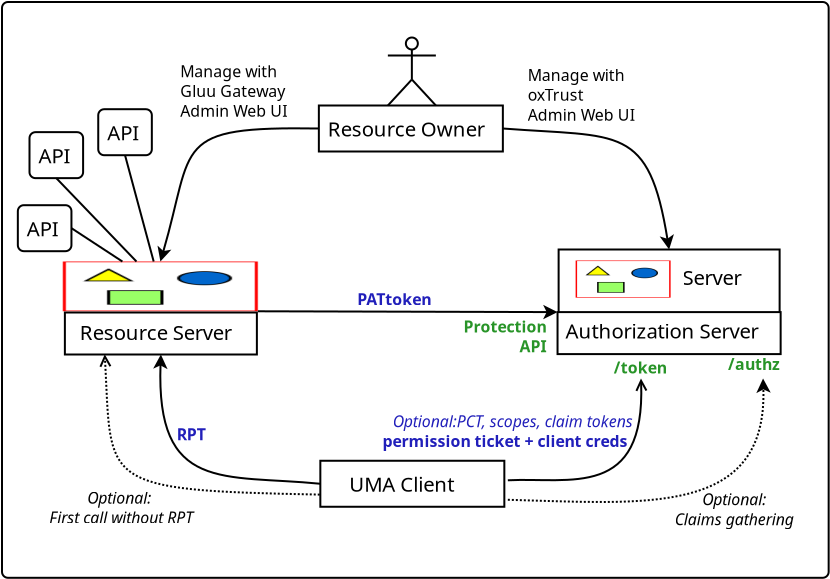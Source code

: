 <?xml version="1.0" encoding="UTF-8"?>
<dia:diagram xmlns:dia="http://www.lysator.liu.se/~alla/dia/">
  <dia:layer name="Background" visible="true" connectable="true" active="true">
    <dia:object type="Standard - Box" version="0" id="O0">
      <dia:attribute name="obj_pos">
        <dia:point val="-3.993,-7.875"/>
      </dia:attribute>
      <dia:attribute name="obj_bb">
        <dia:rectangle val="-4.043,-7.925;37.39,20.965"/>
      </dia:attribute>
      <dia:attribute name="elem_corner">
        <dia:point val="-3.993,-7.875"/>
      </dia:attribute>
      <dia:attribute name="elem_width">
        <dia:real val="41.333"/>
      </dia:attribute>
      <dia:attribute name="elem_height">
        <dia:real val="28.79"/>
      </dia:attribute>
      <dia:attribute name="show_background">
        <dia:boolean val="true"/>
      </dia:attribute>
      <dia:attribute name="corner_radius">
        <dia:real val="0.3"/>
      </dia:attribute>
    </dia:object>
    <dia:group>
      <dia:attribute name="meta">
        <dia:composite type="dict"/>
      </dia:attribute>
      <dia:attribute name="matrix"/>
      <dia:object type="Standard - Image" version="0" id="O1">
        <dia:attribute name="obj_pos">
          <dia:point val="-0.949,5.1"/>
        </dia:attribute>
        <dia:attribute name="obj_bb">
          <dia:rectangle val="-0.949,5.1;8.801,7.589"/>
        </dia:attribute>
        <dia:attribute name="elem_corner">
          <dia:point val="-0.949,5.1"/>
        </dia:attribute>
        <dia:attribute name="elem_width">
          <dia:real val="9.75"/>
        </dia:attribute>
        <dia:attribute name="elem_height">
          <dia:real val="2.489"/>
        </dia:attribute>
        <dia:attribute name="draw_border">
          <dia:boolean val="false"/>
        </dia:attribute>
        <dia:attribute name="keep_aspect">
          <dia:boolean val="true"/>
        </dia:attribute>
        <dia:attribute name="file">
          <dia:string>#/home/mike/Pictures/gg-logo.png#</dia:string>
        </dia:attribute>
      </dia:object>
      <dia:object type="Standard - Box" version="0" id="O2">
        <dia:attribute name="obj_pos">
          <dia:point val="-0.849,7.65"/>
        </dia:attribute>
        <dia:attribute name="obj_bb">
          <dia:rectangle val="-0.899,7.6;8.801,9.8"/>
        </dia:attribute>
        <dia:attribute name="elem_corner">
          <dia:point val="-0.849,7.65"/>
        </dia:attribute>
        <dia:attribute name="elem_width">
          <dia:real val="9.6"/>
        </dia:attribute>
        <dia:attribute name="elem_height">
          <dia:real val="2.1"/>
        </dia:attribute>
        <dia:attribute name="show_background">
          <dia:boolean val="true"/>
        </dia:attribute>
      </dia:object>
      <dia:object type="Standard - Text" version="1" id="O3">
        <dia:attribute name="obj_pos">
          <dia:point val="-0.104,9.023"/>
        </dia:attribute>
        <dia:attribute name="obj_bb">
          <dia:rectangle val="-0.104,8.08;8.203,9.262"/>
        </dia:attribute>
        <dia:attribute name="text">
          <dia:composite type="text">
            <dia:attribute name="string">
              <dia:string>#Resource Server#</dia:string>
            </dia:attribute>
            <dia:attribute name="font">
              <dia:font family="sans" style="0" name="Helvetica"/>
            </dia:attribute>
            <dia:attribute name="height">
              <dia:real val="1.27"/>
            </dia:attribute>
            <dia:attribute name="pos">
              <dia:point val="-0.104,9.023"/>
            </dia:attribute>
            <dia:attribute name="color">
              <dia:color val="#000000ff"/>
            </dia:attribute>
            <dia:attribute name="alignment">
              <dia:enum val="0"/>
            </dia:attribute>
          </dia:composite>
        </dia:attribute>
        <dia:attribute name="valign">
          <dia:enum val="3"/>
        </dia:attribute>
      </dia:object>
    </dia:group>
    <dia:group>
      <dia:attribute name="meta">
        <dia:composite type="dict"/>
      </dia:attribute>
      <dia:attribute name="matrix"/>
      <dia:object type="Standard - Box" version="0" id="O4">
        <dia:attribute name="obj_pos">
          <dia:point val="23.838,4.5"/>
        </dia:attribute>
        <dia:attribute name="obj_bb">
          <dia:rectangle val="23.788,4.45;34.938,9.7"/>
        </dia:attribute>
        <dia:attribute name="elem_corner">
          <dia:point val="23.838,4.5"/>
        </dia:attribute>
        <dia:attribute name="elem_width">
          <dia:real val="11.05"/>
        </dia:attribute>
        <dia:attribute name="elem_height">
          <dia:real val="5.15"/>
        </dia:attribute>
        <dia:attribute name="show_background">
          <dia:boolean val="true"/>
        </dia:attribute>
      </dia:object>
      <dia:object type="Standard - Image" version="0" id="O5">
        <dia:attribute name="obj_pos">
          <dia:point val="24.688,5.05"/>
        </dia:attribute>
        <dia:attribute name="obj_bb">
          <dia:rectangle val="24.688,5.05;29.438,6.907"/>
        </dia:attribute>
        <dia:attribute name="elem_corner">
          <dia:point val="24.688,5.05"/>
        </dia:attribute>
        <dia:attribute name="elem_width">
          <dia:real val="4.75"/>
        </dia:attribute>
        <dia:attribute name="elem_height">
          <dia:real val="1.857"/>
        </dia:attribute>
        <dia:attribute name="draw_border">
          <dia:boolean val="false"/>
        </dia:attribute>
        <dia:attribute name="keep_aspect">
          <dia:boolean val="true"/>
        </dia:attribute>
        <dia:attribute name="file">
          <dia:string>#/home/mike/Pictures/Gluu.jpg#</dia:string>
        </dia:attribute>
      </dia:object>
      <dia:group>
        <dia:attribute name="meta">
          <dia:composite type="dict"/>
        </dia:attribute>
        <dia:attribute name="matrix"/>
        <dia:object type="Standard - Box" version="0" id="O6">
          <dia:attribute name="obj_pos">
            <dia:point val="23.784,7.63"/>
          </dia:attribute>
          <dia:attribute name="obj_bb">
            <dia:rectangle val="23.733,7.58;34.988,9.78"/>
          </dia:attribute>
          <dia:attribute name="elem_corner">
            <dia:point val="23.784,7.63"/>
          </dia:attribute>
          <dia:attribute name="elem_width">
            <dia:real val="11.155"/>
          </dia:attribute>
          <dia:attribute name="elem_height">
            <dia:real val="2.1"/>
          </dia:attribute>
          <dia:attribute name="show_background">
            <dia:boolean val="true"/>
          </dia:attribute>
        </dia:object>
        <dia:object type="Standard - Text" version="1" id="O7">
          <dia:attribute name="obj_pos">
            <dia:point val="24.178,8.953"/>
          </dia:attribute>
          <dia:attribute name="obj_bb">
            <dia:rectangle val="24.178,8.01;34.626,9.193"/>
          </dia:attribute>
          <dia:attribute name="text">
            <dia:composite type="text">
              <dia:attribute name="string">
                <dia:string>#Authorization Server#</dia:string>
              </dia:attribute>
              <dia:attribute name="font">
                <dia:font family="sans" style="0" name="Helvetica"/>
              </dia:attribute>
              <dia:attribute name="height">
                <dia:real val="1.27"/>
              </dia:attribute>
              <dia:attribute name="pos">
                <dia:point val="24.178,8.953"/>
              </dia:attribute>
              <dia:attribute name="color">
                <dia:color val="#000000ff"/>
              </dia:attribute>
              <dia:attribute name="alignment">
                <dia:enum val="0"/>
              </dia:attribute>
            </dia:composite>
          </dia:attribute>
          <dia:attribute name="valign">
            <dia:enum val="3"/>
          </dia:attribute>
        </dia:object>
      </dia:group>
      <dia:object type="Standard - Text" version="1" id="O8">
        <dia:attribute name="obj_pos">
          <dia:point val="30.033,6.272"/>
        </dia:attribute>
        <dia:attribute name="obj_bb">
          <dia:rectangle val="30.033,5.33;33.363,6.513"/>
        </dia:attribute>
        <dia:attribute name="text">
          <dia:composite type="text">
            <dia:attribute name="string">
              <dia:string>#Server#</dia:string>
            </dia:attribute>
            <dia:attribute name="font">
              <dia:font family="sans" style="0" name="Helvetica"/>
            </dia:attribute>
            <dia:attribute name="height">
              <dia:real val="1.27"/>
            </dia:attribute>
            <dia:attribute name="pos">
              <dia:point val="30.033,6.272"/>
            </dia:attribute>
            <dia:attribute name="color">
              <dia:color val="#000000ff"/>
            </dia:attribute>
            <dia:attribute name="alignment">
              <dia:enum val="0"/>
            </dia:attribute>
          </dia:composite>
        </dia:attribute>
        <dia:attribute name="valign">
          <dia:enum val="3"/>
        </dia:attribute>
      </dia:object>
    </dia:group>
    <dia:group>
      <dia:attribute name="meta">
        <dia:composite type="dict"/>
      </dia:attribute>
      <dia:attribute name="matrix"/>
      <dia:object type="Standard - Box" version="0" id="O9">
        <dia:attribute name="obj_pos">
          <dia:point val="11.85,-2.7"/>
        </dia:attribute>
        <dia:attribute name="obj_bb">
          <dia:rectangle val="11.8,-2.75;21.1,-0.35"/>
        </dia:attribute>
        <dia:attribute name="elem_corner">
          <dia:point val="11.85,-2.7"/>
        </dia:attribute>
        <dia:attribute name="elem_width">
          <dia:real val="9.2"/>
        </dia:attribute>
        <dia:attribute name="elem_height">
          <dia:real val="2.3"/>
        </dia:attribute>
        <dia:attribute name="show_background">
          <dia:boolean val="true"/>
        </dia:attribute>
      </dia:object>
      <dia:object type="UML - Actor" version="0" id="O10">
        <dia:attribute name="obj_pos">
          <dia:point val="16.5,-4"/>
        </dia:attribute>
        <dia:attribute name="obj_bb">
          <dia:rectangle val="15.2,-6.75;17.8,-1.25"/>
        </dia:attribute>
        <dia:attribute name="meta">
          <dia:composite type="dict"/>
        </dia:attribute>
        <dia:attribute name="elem_corner">
          <dia:point val="15.25,-6.7"/>
        </dia:attribute>
        <dia:attribute name="elem_width">
          <dia:real val="2.5"/>
        </dia:attribute>
        <dia:attribute name="elem_height">
          <dia:real val="5.4"/>
        </dia:attribute>
        <dia:attribute name="text">
          <dia:composite type="text">
            <dia:attribute name="string">
              <dia:string>##</dia:string>
            </dia:attribute>
            <dia:attribute name="font">
              <dia:font family="sans" style="0" name="Helvetica"/>
            </dia:attribute>
            <dia:attribute name="height">
              <dia:real val="0.8"/>
            </dia:attribute>
            <dia:attribute name="pos">
              <dia:point val="16.5,-1.505"/>
            </dia:attribute>
            <dia:attribute name="color">
              <dia:color val="#000000ff"/>
            </dia:attribute>
            <dia:attribute name="alignment">
              <dia:enum val="1"/>
            </dia:attribute>
          </dia:composite>
        </dia:attribute>
        <dia:attribute name="line_width">
          <dia:real val="0.1"/>
        </dia:attribute>
        <dia:attribute name="line_colour">
          <dia:color val="#000000ff"/>
        </dia:attribute>
        <dia:attribute name="fill_colour">
          <dia:color val="#ffffffff"/>
        </dia:attribute>
      </dia:object>
      <dia:object type="Standard - Text" version="1" id="O11">
        <dia:attribute name="obj_pos">
          <dia:point val="12.3,-1.15"/>
        </dia:attribute>
        <dia:attribute name="obj_bb">
          <dia:rectangle val="12.3,-2.092;20.593,-0.91"/>
        </dia:attribute>
        <dia:attribute name="text">
          <dia:composite type="text">
            <dia:attribute name="string">
              <dia:string>#Resource Owner#</dia:string>
            </dia:attribute>
            <dia:attribute name="font">
              <dia:font family="sans" style="0" name="Helvetica"/>
            </dia:attribute>
            <dia:attribute name="height">
              <dia:real val="1.27"/>
            </dia:attribute>
            <dia:attribute name="pos">
              <dia:point val="12.3,-1.15"/>
            </dia:attribute>
            <dia:attribute name="color">
              <dia:color val="#000000ff"/>
            </dia:attribute>
            <dia:attribute name="alignment">
              <dia:enum val="0"/>
            </dia:attribute>
          </dia:composite>
        </dia:attribute>
        <dia:attribute name="valign">
          <dia:enum val="3"/>
        </dia:attribute>
      </dia:object>
    </dia:group>
    <dia:object type="Standard - BezierLine" version="0" id="O12">
      <dia:attribute name="obj_pos">
        <dia:point val="11.85,-1.55"/>
      </dia:attribute>
      <dia:attribute name="obj_bb">
        <dia:rectangle val="3.781,-1.609;11.901,5.1"/>
      </dia:attribute>
      <dia:attribute name="bez_points">
        <dia:point val="11.85,-1.55"/>
        <dia:point val="4.424,-1.664"/>
        <dia:point val="5.646,-0.791"/>
        <dia:point val="3.926,5.1"/>
      </dia:attribute>
      <dia:attribute name="corner_types">
        <dia:enum val="0"/>
        <dia:enum val="0"/>
      </dia:attribute>
      <dia:attribute name="end_arrow">
        <dia:enum val="22"/>
      </dia:attribute>
      <dia:attribute name="end_arrow_length">
        <dia:real val="0.5"/>
      </dia:attribute>
      <dia:attribute name="end_arrow_width">
        <dia:real val="0.5"/>
      </dia:attribute>
      <dia:connections>
        <dia:connection handle="0" to="O9" connection="3"/>
        <dia:connection handle="3" to="O1" connection="1"/>
      </dia:connections>
    </dia:object>
    <dia:object type="Standard - Text" version="1" id="O13">
      <dia:attribute name="obj_pos">
        <dia:point val="4.915,-4.117"/>
      </dia:attribute>
      <dia:attribute name="obj_bb">
        <dia:rectangle val="4.915,-4.852;10.508,-1.947"/>
      </dia:attribute>
      <dia:attribute name="text">
        <dia:composite type="text">
          <dia:attribute name="string">
            <dia:string>#Manage with
Gluu Gateway
Admin Web UI#</dia:string>
          </dia:attribute>
          <dia:attribute name="font">
            <dia:font family="sans" style="0" name="Helvetica"/>
          </dia:attribute>
          <dia:attribute name="height">
            <dia:real val="0.991"/>
          </dia:attribute>
          <dia:attribute name="pos">
            <dia:point val="4.915,-4.117"/>
          </dia:attribute>
          <dia:attribute name="color">
            <dia:color val="#000000ff"/>
          </dia:attribute>
          <dia:attribute name="alignment">
            <dia:enum val="0"/>
          </dia:attribute>
        </dia:composite>
      </dia:attribute>
      <dia:attribute name="valign">
        <dia:enum val="3"/>
      </dia:attribute>
    </dia:object>
    <dia:object type="Standard - BezierLine" version="0" id="O14">
      <dia:attribute name="obj_pos">
        <dia:point val="21.05,-1.55"/>
      </dia:attribute>
      <dia:attribute name="obj_bb">
        <dia:rectangle val="20.996,-1.604;29.605,4.5"/>
      </dia:attribute>
      <dia:attribute name="bez_points">
        <dia:point val="21.05,-1.55"/>
        <dia:point val="26.902,-1.097"/>
        <dia:point val="28.343,-1.795"/>
        <dia:point val="29.363,4.5"/>
      </dia:attribute>
      <dia:attribute name="corner_types">
        <dia:enum val="0"/>
        <dia:enum val="0"/>
      </dia:attribute>
      <dia:attribute name="end_arrow">
        <dia:enum val="22"/>
      </dia:attribute>
      <dia:attribute name="end_arrow_length">
        <dia:real val="0.5"/>
      </dia:attribute>
      <dia:attribute name="end_arrow_width">
        <dia:real val="0.5"/>
      </dia:attribute>
      <dia:connections>
        <dia:connection handle="0" to="O9" connection="4"/>
        <dia:connection handle="3" to="O4" connection="1"/>
      </dia:connections>
    </dia:object>
    <dia:object type="Standard - Text" version="1" id="O15">
      <dia:attribute name="obj_pos">
        <dia:point val="22.29,-3.926"/>
      </dia:attribute>
      <dia:attribute name="obj_bb">
        <dia:rectangle val="22.29,-4.661;27.858,-1.756"/>
      </dia:attribute>
      <dia:attribute name="text">
        <dia:composite type="text">
          <dia:attribute name="string">
            <dia:string>#Manage with
oxTrust 
Admin Web UI#</dia:string>
          </dia:attribute>
          <dia:attribute name="font">
            <dia:font family="sans" style="0" name="Helvetica"/>
          </dia:attribute>
          <dia:attribute name="height">
            <dia:real val="0.991"/>
          </dia:attribute>
          <dia:attribute name="pos">
            <dia:point val="22.29,-3.926"/>
          </dia:attribute>
          <dia:attribute name="color">
            <dia:color val="#000000ff"/>
          </dia:attribute>
          <dia:attribute name="alignment">
            <dia:enum val="0"/>
          </dia:attribute>
        </dia:composite>
      </dia:attribute>
      <dia:attribute name="valign">
        <dia:enum val="3"/>
      </dia:attribute>
    </dia:object>
    <dia:object type="Standard - Line" version="0" id="O16">
      <dia:attribute name="obj_pos">
        <dia:point val="8.801,7.589"/>
      </dia:attribute>
      <dia:attribute name="obj_bb">
        <dia:rectangle val="8.751,7.266;23.834,7.99"/>
      </dia:attribute>
      <dia:attribute name="conn_endpoints">
        <dia:point val="8.801,7.589"/>
        <dia:point val="23.784,7.63"/>
      </dia:attribute>
      <dia:attribute name="numcp">
        <dia:int val="1"/>
      </dia:attribute>
      <dia:attribute name="end_arrow">
        <dia:enum val="22"/>
      </dia:attribute>
      <dia:attribute name="end_arrow_length">
        <dia:real val="0.5"/>
      </dia:attribute>
      <dia:attribute name="end_arrow_width">
        <dia:real val="0.5"/>
      </dia:attribute>
      <dia:connections>
        <dia:connection handle="0" to="O1" connection="7"/>
        <dia:connection handle="1" to="O6" connection="0"/>
      </dia:connections>
    </dia:object>
    <dia:object type="Standard - Text" version="1" id="O17">
      <dia:attribute name="obj_pos">
        <dia:point val="13.768,7.283"/>
      </dia:attribute>
      <dia:attribute name="obj_bb">
        <dia:rectangle val="13.768,6.548;17.898,7.471"/>
      </dia:attribute>
      <dia:attribute name="text">
        <dia:composite type="text">
          <dia:attribute name="string">
            <dia:string>#PATtoken#</dia:string>
          </dia:attribute>
          <dia:attribute name="font">
            <dia:font family="sans" style="80" name="Helvetica-Bold"/>
          </dia:attribute>
          <dia:attribute name="height">
            <dia:real val="0.991"/>
          </dia:attribute>
          <dia:attribute name="pos">
            <dia:point val="13.768,7.283"/>
          </dia:attribute>
          <dia:attribute name="color">
            <dia:color val="#211fbaff"/>
          </dia:attribute>
          <dia:attribute name="alignment">
            <dia:enum val="0"/>
          </dia:attribute>
        </dia:composite>
      </dia:attribute>
      <dia:attribute name="valign">
        <dia:enum val="3"/>
      </dia:attribute>
    </dia:object>
    <dia:object type="Standard - Text" version="1" id="O18">
      <dia:attribute name="obj_pos">
        <dia:point val="4.74,14.04"/>
      </dia:attribute>
      <dia:attribute name="obj_bb">
        <dia:rectangle val="4.74,13.305;6.47,14.227"/>
      </dia:attribute>
      <dia:attribute name="text">
        <dia:composite type="text">
          <dia:attribute name="string">
            <dia:string>#RPT#</dia:string>
          </dia:attribute>
          <dia:attribute name="font">
            <dia:font family="sans" style="80" name="Helvetica-Bold"/>
          </dia:attribute>
          <dia:attribute name="height">
            <dia:real val="0.991"/>
          </dia:attribute>
          <dia:attribute name="pos">
            <dia:point val="4.74,14.04"/>
          </dia:attribute>
          <dia:attribute name="color">
            <dia:color val="#211fbaff"/>
          </dia:attribute>
          <dia:attribute name="alignment">
            <dia:enum val="0"/>
          </dia:attribute>
        </dia:composite>
      </dia:attribute>
      <dia:attribute name="valign">
        <dia:enum val="3"/>
      </dia:attribute>
    </dia:object>
    <dia:group>
      <dia:attribute name="meta">
        <dia:composite type="dict"/>
      </dia:attribute>
      <dia:attribute name="matrix"/>
      <dia:object type="Standard - Box" version="0" id="O19">
        <dia:attribute name="obj_pos">
          <dia:point val="11.924,15.063"/>
        </dia:attribute>
        <dia:attribute name="obj_bb">
          <dia:rectangle val="11.874,15.013;21.174,17.413"/>
        </dia:attribute>
        <dia:attribute name="elem_corner">
          <dia:point val="11.924,15.063"/>
        </dia:attribute>
        <dia:attribute name="elem_width">
          <dia:real val="9.2"/>
        </dia:attribute>
        <dia:attribute name="elem_height">
          <dia:real val="2.3"/>
        </dia:attribute>
        <dia:attribute name="show_background">
          <dia:boolean val="true"/>
        </dia:attribute>
      </dia:object>
      <dia:object type="Standard - Text" version="1" id="O20">
        <dia:attribute name="obj_pos">
          <dia:point val="13.374,16.613"/>
        </dia:attribute>
        <dia:attribute name="obj_bb">
          <dia:rectangle val="13.374,15.671;18.947,16.853"/>
        </dia:attribute>
        <dia:attribute name="text">
          <dia:composite type="text">
            <dia:attribute name="string">
              <dia:string>#UMA Client#</dia:string>
            </dia:attribute>
            <dia:attribute name="font">
              <dia:font family="sans" style="0" name="Helvetica"/>
            </dia:attribute>
            <dia:attribute name="height">
              <dia:real val="1.27"/>
            </dia:attribute>
            <dia:attribute name="pos">
              <dia:point val="13.374,16.613"/>
            </dia:attribute>
            <dia:attribute name="color">
              <dia:color val="#000000ff"/>
            </dia:attribute>
            <dia:attribute name="alignment">
              <dia:enum val="0"/>
            </dia:attribute>
          </dia:composite>
        </dia:attribute>
        <dia:attribute name="valign">
          <dia:enum val="3"/>
        </dia:attribute>
      </dia:object>
    </dia:group>
    <dia:object type="Standard - BezierLine" version="0" id="O21">
      <dia:attribute name="obj_pos">
        <dia:point val="21.299,17.014"/>
      </dia:attribute>
      <dia:attribute name="obj_bb">
        <dia:rectangle val="21.247,10.95;34.445,17.176"/>
      </dia:attribute>
      <dia:attribute name="bez_points">
        <dia:point val="21.299,17.014"/>
        <dia:point val="28.13,17.191"/>
        <dia:point val="34.278,17.89"/>
        <dia:point val="34.06,10.95"/>
      </dia:attribute>
      <dia:attribute name="corner_types">
        <dia:enum val="0"/>
        <dia:enum val="0"/>
      </dia:attribute>
      <dia:attribute name="line_style">
        <dia:enum val="4"/>
      </dia:attribute>
      <dia:attribute name="end_arrow">
        <dia:enum val="22"/>
      </dia:attribute>
      <dia:attribute name="end_arrow_length">
        <dia:real val="0.5"/>
      </dia:attribute>
      <dia:attribute name="end_arrow_width">
        <dia:real val="0.5"/>
      </dia:attribute>
    </dia:object>
    <dia:object type="Standard - BezierLine" version="0" id="O22">
      <dia:attribute name="obj_pos">
        <dia:point val="11.924,16.213"/>
      </dia:attribute>
      <dia:attribute name="obj_bb">
        <dia:rectangle val="3.563,9.75;11.979,16.268"/>
      </dia:attribute>
      <dia:attribute name="bez_points">
        <dia:point val="11.924,16.213"/>
        <dia:point val="7.079,15.733"/>
        <dia:point val="3.701,16.7"/>
        <dia:point val="3.951,9.75"/>
      </dia:attribute>
      <dia:attribute name="corner_types">
        <dia:enum val="0"/>
        <dia:enum val="0"/>
      </dia:attribute>
      <dia:attribute name="end_arrow">
        <dia:enum val="22"/>
      </dia:attribute>
      <dia:attribute name="end_arrow_length">
        <dia:real val="0.5"/>
      </dia:attribute>
      <dia:attribute name="end_arrow_width">
        <dia:real val="0.5"/>
      </dia:attribute>
      <dia:connections>
        <dia:connection handle="0" to="O19" connection="3"/>
        <dia:connection handle="3" to="O2" connection="6"/>
      </dia:connections>
    </dia:object>
    <dia:object type="Standard - Text" version="1" id="O23">
      <dia:attribute name="obj_pos">
        <dia:point val="5.632,17.494"/>
      </dia:attribute>
      <dia:attribute name="obj_bb">
        <dia:rectangle val="5.632,16.759;5.632,17.681"/>
      </dia:attribute>
      <dia:attribute name="text">
        <dia:composite type="text">
          <dia:attribute name="string">
            <dia:string>##</dia:string>
          </dia:attribute>
          <dia:attribute name="font">
            <dia:font family="sans" style="80" name="Helvetica-Bold"/>
          </dia:attribute>
          <dia:attribute name="height">
            <dia:real val="0.991"/>
          </dia:attribute>
          <dia:attribute name="pos">
            <dia:point val="5.632,17.494"/>
          </dia:attribute>
          <dia:attribute name="color">
            <dia:color val="#000000ff"/>
          </dia:attribute>
          <dia:attribute name="alignment">
            <dia:enum val="0"/>
          </dia:attribute>
        </dia:composite>
      </dia:attribute>
      <dia:attribute name="valign">
        <dia:enum val="3"/>
      </dia:attribute>
    </dia:object>
    <dia:object type="Standard - BezierLine" version="0" id="O24">
      <dia:attribute name="obj_pos">
        <dia:point val="11.894,16.755"/>
      </dia:attribute>
      <dia:attribute name="obj_bb">
        <dia:rectangle val="0.85,9.74;11.945,16.806"/>
      </dia:attribute>
      <dia:attribute name="bez_points">
        <dia:point val="11.894,16.755"/>
        <dia:point val="0.714,16.537"/>
        <dia:point val="1.5,16.275"/>
        <dia:point val="1.145,9.74"/>
      </dia:attribute>
      <dia:attribute name="corner_types">
        <dia:enum val="0"/>
        <dia:enum val="0"/>
      </dia:attribute>
      <dia:attribute name="line_style">
        <dia:enum val="4"/>
      </dia:attribute>
      <dia:attribute name="end_arrow">
        <dia:enum val="1"/>
      </dia:attribute>
      <dia:attribute name="end_arrow_length">
        <dia:real val="0.5"/>
      </dia:attribute>
      <dia:attribute name="end_arrow_width">
        <dia:real val="0.5"/>
      </dia:attribute>
    </dia:object>
    <dia:group>
      <dia:attribute name="meta">
        <dia:composite type="dict"/>
      </dia:attribute>
      <dia:attribute name="matrix"/>
      <dia:object type="Standard - Box" version="0" id="O25">
        <dia:attribute name="obj_pos">
          <dia:point val="-2.618,-1.367"/>
        </dia:attribute>
        <dia:attribute name="obj_bb">
          <dia:rectangle val="-2.668,-1.417;0.112,0.983"/>
        </dia:attribute>
        <dia:attribute name="elem_corner">
          <dia:point val="-2.618,-1.367"/>
        </dia:attribute>
        <dia:attribute name="elem_width">
          <dia:real val="2.68"/>
        </dia:attribute>
        <dia:attribute name="elem_height">
          <dia:real val="2.3"/>
        </dia:attribute>
        <dia:attribute name="show_background">
          <dia:boolean val="true"/>
        </dia:attribute>
        <dia:attribute name="corner_radius">
          <dia:real val="0.3"/>
        </dia:attribute>
      </dia:object>
      <dia:object type="Standard - Text" version="1" id="O26">
        <dia:attribute name="obj_pos">
          <dia:point val="-2.168,0.183"/>
        </dia:attribute>
        <dia:attribute name="obj_bb">
          <dia:rectangle val="-2.168,-0.76;-0.56,0.423"/>
        </dia:attribute>
        <dia:attribute name="text">
          <dia:composite type="text">
            <dia:attribute name="string">
              <dia:string>#API#</dia:string>
            </dia:attribute>
            <dia:attribute name="font">
              <dia:font family="sans" style="0" name="Helvetica"/>
            </dia:attribute>
            <dia:attribute name="height">
              <dia:real val="1.27"/>
            </dia:attribute>
            <dia:attribute name="pos">
              <dia:point val="-2.168,0.183"/>
            </dia:attribute>
            <dia:attribute name="color">
              <dia:color val="#000000ff"/>
            </dia:attribute>
            <dia:attribute name="alignment">
              <dia:enum val="0"/>
            </dia:attribute>
          </dia:composite>
        </dia:attribute>
        <dia:attribute name="valign">
          <dia:enum val="3"/>
        </dia:attribute>
      </dia:object>
    </dia:group>
    <dia:group>
      <dia:attribute name="meta">
        <dia:composite type="dict"/>
      </dia:attribute>
      <dia:attribute name="matrix"/>
      <dia:object type="Standard - Box" version="0" id="O27">
        <dia:attribute name="obj_pos">
          <dia:point val="-3.201,2.284"/>
        </dia:attribute>
        <dia:attribute name="obj_bb">
          <dia:rectangle val="-3.251,2.234;-0.471,4.634"/>
        </dia:attribute>
        <dia:attribute name="elem_corner">
          <dia:point val="-3.201,2.284"/>
        </dia:attribute>
        <dia:attribute name="elem_width">
          <dia:real val="2.68"/>
        </dia:attribute>
        <dia:attribute name="elem_height">
          <dia:real val="2.3"/>
        </dia:attribute>
        <dia:attribute name="show_background">
          <dia:boolean val="true"/>
        </dia:attribute>
        <dia:attribute name="corner_radius">
          <dia:real val="0.3"/>
        </dia:attribute>
      </dia:object>
      <dia:object type="Standard - Text" version="1" id="O28">
        <dia:attribute name="obj_pos">
          <dia:point val="-2.751,3.834"/>
        </dia:attribute>
        <dia:attribute name="obj_bb">
          <dia:rectangle val="-2.751,2.892;-1.144,4.074"/>
        </dia:attribute>
        <dia:attribute name="text">
          <dia:composite type="text">
            <dia:attribute name="string">
              <dia:string>#API#</dia:string>
            </dia:attribute>
            <dia:attribute name="font">
              <dia:font family="sans" style="0" name="Helvetica"/>
            </dia:attribute>
            <dia:attribute name="height">
              <dia:real val="1.27"/>
            </dia:attribute>
            <dia:attribute name="pos">
              <dia:point val="-2.751,3.834"/>
            </dia:attribute>
            <dia:attribute name="color">
              <dia:color val="#000000ff"/>
            </dia:attribute>
            <dia:attribute name="alignment">
              <dia:enum val="0"/>
            </dia:attribute>
          </dia:composite>
        </dia:attribute>
        <dia:attribute name="valign">
          <dia:enum val="3"/>
        </dia:attribute>
      </dia:object>
    </dia:group>
    <dia:object type="Standard - Line" version="0" id="O29">
      <dia:attribute name="obj_pos">
        <dia:point val="-0.521,3.434"/>
      </dia:attribute>
      <dia:attribute name="obj_bb">
        <dia:rectangle val="-0.591,3.365;2.097,5.172"/>
      </dia:attribute>
      <dia:attribute name="conn_endpoints">
        <dia:point val="-0.521,3.434"/>
        <dia:point val="2.028,5.103"/>
      </dia:attribute>
      <dia:attribute name="numcp">
        <dia:int val="1"/>
      </dia:attribute>
      <dia:connections>
        <dia:connection handle="0" to="O27" connection="4"/>
        <dia:connection handle="1" to="O1" connection="8"/>
      </dia:connections>
    </dia:object>
    <dia:object type="Standard - Line" version="0" id="O30">
      <dia:attribute name="obj_pos">
        <dia:point val="-1.278,0.933"/>
      </dia:attribute>
      <dia:attribute name="obj_bb">
        <dia:rectangle val="-1.348,0.862;2.799,5.17"/>
      </dia:attribute>
      <dia:attribute name="conn_endpoints">
        <dia:point val="-1.278,0.933"/>
        <dia:point val="2.729,5.1"/>
      </dia:attribute>
      <dia:attribute name="numcp">
        <dia:int val="1"/>
      </dia:attribute>
      <dia:connections>
        <dia:connection handle="0" to="O25" connection="6"/>
        <dia:connection handle="1" to="O1" connection="8"/>
      </dia:connections>
    </dia:object>
    <dia:object type="Standard - Line" version="0" id="O31">
      <dia:attribute name="obj_pos">
        <dia:point val="2.159,-0.214"/>
      </dia:attribute>
      <dia:attribute name="obj_bb">
        <dia:rectangle val="2.098,-0.276;3.652,5.161"/>
      </dia:attribute>
      <dia:attribute name="conn_endpoints">
        <dia:point val="2.159,-0.214"/>
        <dia:point val="3.59,5.1"/>
      </dia:attribute>
      <dia:attribute name="numcp">
        <dia:int val="1"/>
      </dia:attribute>
      <dia:connections>
        <dia:connection handle="0" to="O32" connection="6"/>
        <dia:connection handle="1" to="O1" connection="8"/>
      </dia:connections>
    </dia:object>
    <dia:group>
      <dia:attribute name="meta">
        <dia:composite type="dict"/>
      </dia:attribute>
      <dia:attribute name="matrix"/>
      <dia:object type="Standard - Box" version="0" id="O32">
        <dia:attribute name="obj_pos">
          <dia:point val="0.819,-2.514"/>
        </dia:attribute>
        <dia:attribute name="obj_bb">
          <dia:rectangle val="0.769,-2.564;3.549,-0.164"/>
        </dia:attribute>
        <dia:attribute name="elem_corner">
          <dia:point val="0.819,-2.514"/>
        </dia:attribute>
        <dia:attribute name="elem_width">
          <dia:real val="2.68"/>
        </dia:attribute>
        <dia:attribute name="elem_height">
          <dia:real val="2.3"/>
        </dia:attribute>
        <dia:attribute name="show_background">
          <dia:boolean val="true"/>
        </dia:attribute>
        <dia:attribute name="corner_radius">
          <dia:real val="0.3"/>
        </dia:attribute>
      </dia:object>
      <dia:object type="Standard - Text" version="1" id="O33">
        <dia:attribute name="obj_pos">
          <dia:point val="1.269,-0.964"/>
        </dia:attribute>
        <dia:attribute name="obj_bb">
          <dia:rectangle val="1.269,-1.907;2.877,-0.724"/>
        </dia:attribute>
        <dia:attribute name="text">
          <dia:composite type="text">
            <dia:attribute name="string">
              <dia:string>#API#</dia:string>
            </dia:attribute>
            <dia:attribute name="font">
              <dia:font family="sans" style="0" name="Helvetica"/>
            </dia:attribute>
            <dia:attribute name="height">
              <dia:real val="1.27"/>
            </dia:attribute>
            <dia:attribute name="pos">
              <dia:point val="1.269,-0.964"/>
            </dia:attribute>
            <dia:attribute name="color">
              <dia:color val="#000000ff"/>
            </dia:attribute>
            <dia:attribute name="alignment">
              <dia:enum val="0"/>
            </dia:attribute>
          </dia:composite>
        </dia:attribute>
        <dia:attribute name="valign">
          <dia:enum val="3"/>
        </dia:attribute>
      </dia:object>
    </dia:group>
    <dia:object type="Standard - Text" version="1" id="O34">
      <dia:attribute name="obj_pos">
        <dia:point val="27.279,14.07"/>
      </dia:attribute>
      <dia:attribute name="obj_bb">
        <dia:rectangle val="13.114,13.609;27.279,14.532"/>
      </dia:attribute>
      <dia:attribute name="text">
        <dia:composite type="text">
          <dia:attribute name="string">
            <dia:string>#permission ticket + client creds#</dia:string>
          </dia:attribute>
          <dia:attribute name="font">
            <dia:font family="sans" style="80" name="Helvetica-Bold"/>
          </dia:attribute>
          <dia:attribute name="height">
            <dia:real val="0.991"/>
          </dia:attribute>
          <dia:attribute name="pos">
            <dia:point val="27.279,14.344"/>
          </dia:attribute>
          <dia:attribute name="color">
            <dia:color val="#211fbaff"/>
          </dia:attribute>
          <dia:attribute name="alignment">
            <dia:enum val="2"/>
          </dia:attribute>
        </dia:composite>
      </dia:attribute>
      <dia:attribute name="valign">
        <dia:enum val="2"/>
      </dia:attribute>
    </dia:object>
    <dia:object type="Standard - Text" version="1" id="O35">
      <dia:attribute name="obj_pos">
        <dia:point val="1.973,17.206"/>
      </dia:attribute>
      <dia:attribute name="obj_bb">
        <dia:rectangle val="-2.218,16.471;6.164,18.385"/>
      </dia:attribute>
      <dia:attribute name="text">
        <dia:composite type="text">
          <dia:attribute name="string">
            <dia:string>#Optional: 
First call without RPT#</dia:string>
          </dia:attribute>
          <dia:attribute name="font">
            <dia:font family="sans" style="8" name="Helvetica-Oblique"/>
          </dia:attribute>
          <dia:attribute name="height">
            <dia:real val="0.991"/>
          </dia:attribute>
          <dia:attribute name="pos">
            <dia:point val="1.973,17.206"/>
          </dia:attribute>
          <dia:attribute name="color">
            <dia:color val="#000000ff"/>
          </dia:attribute>
          <dia:attribute name="alignment">
            <dia:enum val="1"/>
          </dia:attribute>
        </dia:composite>
      </dia:attribute>
      <dia:attribute name="valign">
        <dia:enum val="3"/>
      </dia:attribute>
    </dia:object>
    <dia:object type="Standard - BezierLine" version="0" id="O36">
      <dia:attribute name="obj_pos">
        <dia:point val="21.299,16.039"/>
      </dia:attribute>
      <dia:attribute name="obj_bb">
        <dia:rectangle val="21.246,10.95;28.311,16.091"/>
      </dia:attribute>
      <dia:attribute name="bez_points">
        <dia:point val="21.299,16.039"/>
        <dia:point val="24.414,15.882"/>
        <dia:point val="28.174,17.017"/>
        <dia:point val="27.956,10.95"/>
      </dia:attribute>
      <dia:attribute name="corner_types">
        <dia:enum val="0"/>
        <dia:enum val="0"/>
      </dia:attribute>
      <dia:attribute name="end_arrow">
        <dia:enum val="1"/>
      </dia:attribute>
      <dia:attribute name="end_arrow_length">
        <dia:real val="0.5"/>
      </dia:attribute>
      <dia:attribute name="end_arrow_width">
        <dia:real val="0.5"/>
      </dia:attribute>
    </dia:object>
    <dia:object type="Standard - Text" version="1" id="O37">
      <dia:attribute name="obj_pos">
        <dia:point val="32.613,17.293"/>
      </dia:attribute>
      <dia:attribute name="obj_bb">
        <dia:rectangle val="29.236,16.558;35.989,18.472"/>
      </dia:attribute>
      <dia:attribute name="text">
        <dia:composite type="text">
          <dia:attribute name="string">
            <dia:string>#Optional:
Claims gathering#</dia:string>
          </dia:attribute>
          <dia:attribute name="font">
            <dia:font family="sans" style="8" name="Helvetica-Oblique"/>
          </dia:attribute>
          <dia:attribute name="height">
            <dia:real val="0.991"/>
          </dia:attribute>
          <dia:attribute name="pos">
            <dia:point val="32.613,17.293"/>
          </dia:attribute>
          <dia:attribute name="color">
            <dia:color val="#000000ff"/>
          </dia:attribute>
          <dia:attribute name="alignment">
            <dia:enum val="1"/>
          </dia:attribute>
        </dia:composite>
      </dia:attribute>
      <dia:attribute name="valign">
        <dia:enum val="3"/>
      </dia:attribute>
    </dia:object>
    <dia:object type="Standard - Text" version="1" id="O38">
      <dia:attribute name="obj_pos">
        <dia:point val="23.229,8.651"/>
      </dia:attribute>
      <dia:attribute name="obj_bb">
        <dia:rectangle val="18.564,7.916;23.229,9.83"/>
      </dia:attribute>
      <dia:attribute name="text">
        <dia:composite type="text">
          <dia:attribute name="string">
            <dia:string>#Protection
API#</dia:string>
          </dia:attribute>
          <dia:attribute name="font">
            <dia:font family="sans" style="80" name="Helvetica-Bold"/>
          </dia:attribute>
          <dia:attribute name="height">
            <dia:real val="0.991"/>
          </dia:attribute>
          <dia:attribute name="pos">
            <dia:point val="23.229,8.651"/>
          </dia:attribute>
          <dia:attribute name="color">
            <dia:color val="#289428ff"/>
          </dia:attribute>
          <dia:attribute name="alignment">
            <dia:enum val="2"/>
          </dia:attribute>
        </dia:composite>
      </dia:attribute>
      <dia:attribute name="valign">
        <dia:enum val="3"/>
      </dia:attribute>
    </dia:object>
    <dia:object type="Standard - Text" version="1" id="O39">
      <dia:attribute name="obj_pos">
        <dia:point val="26.589,10.703"/>
      </dia:attribute>
      <dia:attribute name="obj_bb">
        <dia:rectangle val="26.589,9.968;29.412,10.89"/>
      </dia:attribute>
      <dia:attribute name="text">
        <dia:composite type="text">
          <dia:attribute name="string">
            <dia:string>#/token#</dia:string>
          </dia:attribute>
          <dia:attribute name="font">
            <dia:font family="sans" style="80" name="Helvetica-Bold"/>
          </dia:attribute>
          <dia:attribute name="height">
            <dia:real val="0.991"/>
          </dia:attribute>
          <dia:attribute name="pos">
            <dia:point val="26.589,10.703"/>
          </dia:attribute>
          <dia:attribute name="color">
            <dia:color val="#289428ff"/>
          </dia:attribute>
          <dia:attribute name="alignment">
            <dia:enum val="0"/>
          </dia:attribute>
        </dia:composite>
      </dia:attribute>
      <dia:attribute name="valign">
        <dia:enum val="3"/>
      </dia:attribute>
    </dia:object>
    <dia:object type="Standard - Text" version="1" id="O40">
      <dia:attribute name="obj_pos">
        <dia:point val="32.307,10.528"/>
      </dia:attribute>
      <dia:attribute name="obj_bb">
        <dia:rectangle val="32.307,9.793;35.105,10.716"/>
      </dia:attribute>
      <dia:attribute name="text">
        <dia:composite type="text">
          <dia:attribute name="string">
            <dia:string>#/authz#</dia:string>
          </dia:attribute>
          <dia:attribute name="font">
            <dia:font family="sans" style="80" name="Helvetica-Bold"/>
          </dia:attribute>
          <dia:attribute name="height">
            <dia:real val="0.991"/>
          </dia:attribute>
          <dia:attribute name="pos">
            <dia:point val="32.307,10.528"/>
          </dia:attribute>
          <dia:attribute name="color">
            <dia:color val="#289428ff"/>
          </dia:attribute>
          <dia:attribute name="alignment">
            <dia:enum val="0"/>
          </dia:attribute>
        </dia:composite>
      </dia:attribute>
      <dia:attribute name="valign">
        <dia:enum val="3"/>
      </dia:attribute>
    </dia:object>
    <dia:object type="Standard - Text" version="1" id="O41">
      <dia:attribute name="obj_pos">
        <dia:point val="27.539,13.085"/>
      </dia:attribute>
      <dia:attribute name="obj_bb">
        <dia:rectangle val="13.714,12.624;27.539,13.546"/>
      </dia:attribute>
      <dia:attribute name="text">
        <dia:composite type="text">
          <dia:attribute name="string">
            <dia:string>#Optional:PCT, scopes, claim tokens#</dia:string>
          </dia:attribute>
          <dia:attribute name="font">
            <dia:font family="sans" style="8" name="Helvetica-Oblique"/>
          </dia:attribute>
          <dia:attribute name="height">
            <dia:real val="0.991"/>
          </dia:attribute>
          <dia:attribute name="pos">
            <dia:point val="27.539,13.359"/>
          </dia:attribute>
          <dia:attribute name="color">
            <dia:color val="#211fbaff"/>
          </dia:attribute>
          <dia:attribute name="alignment">
            <dia:enum val="2"/>
          </dia:attribute>
        </dia:composite>
      </dia:attribute>
      <dia:attribute name="valign">
        <dia:enum val="2"/>
      </dia:attribute>
    </dia:object>
  </dia:layer>
</dia:diagram>
